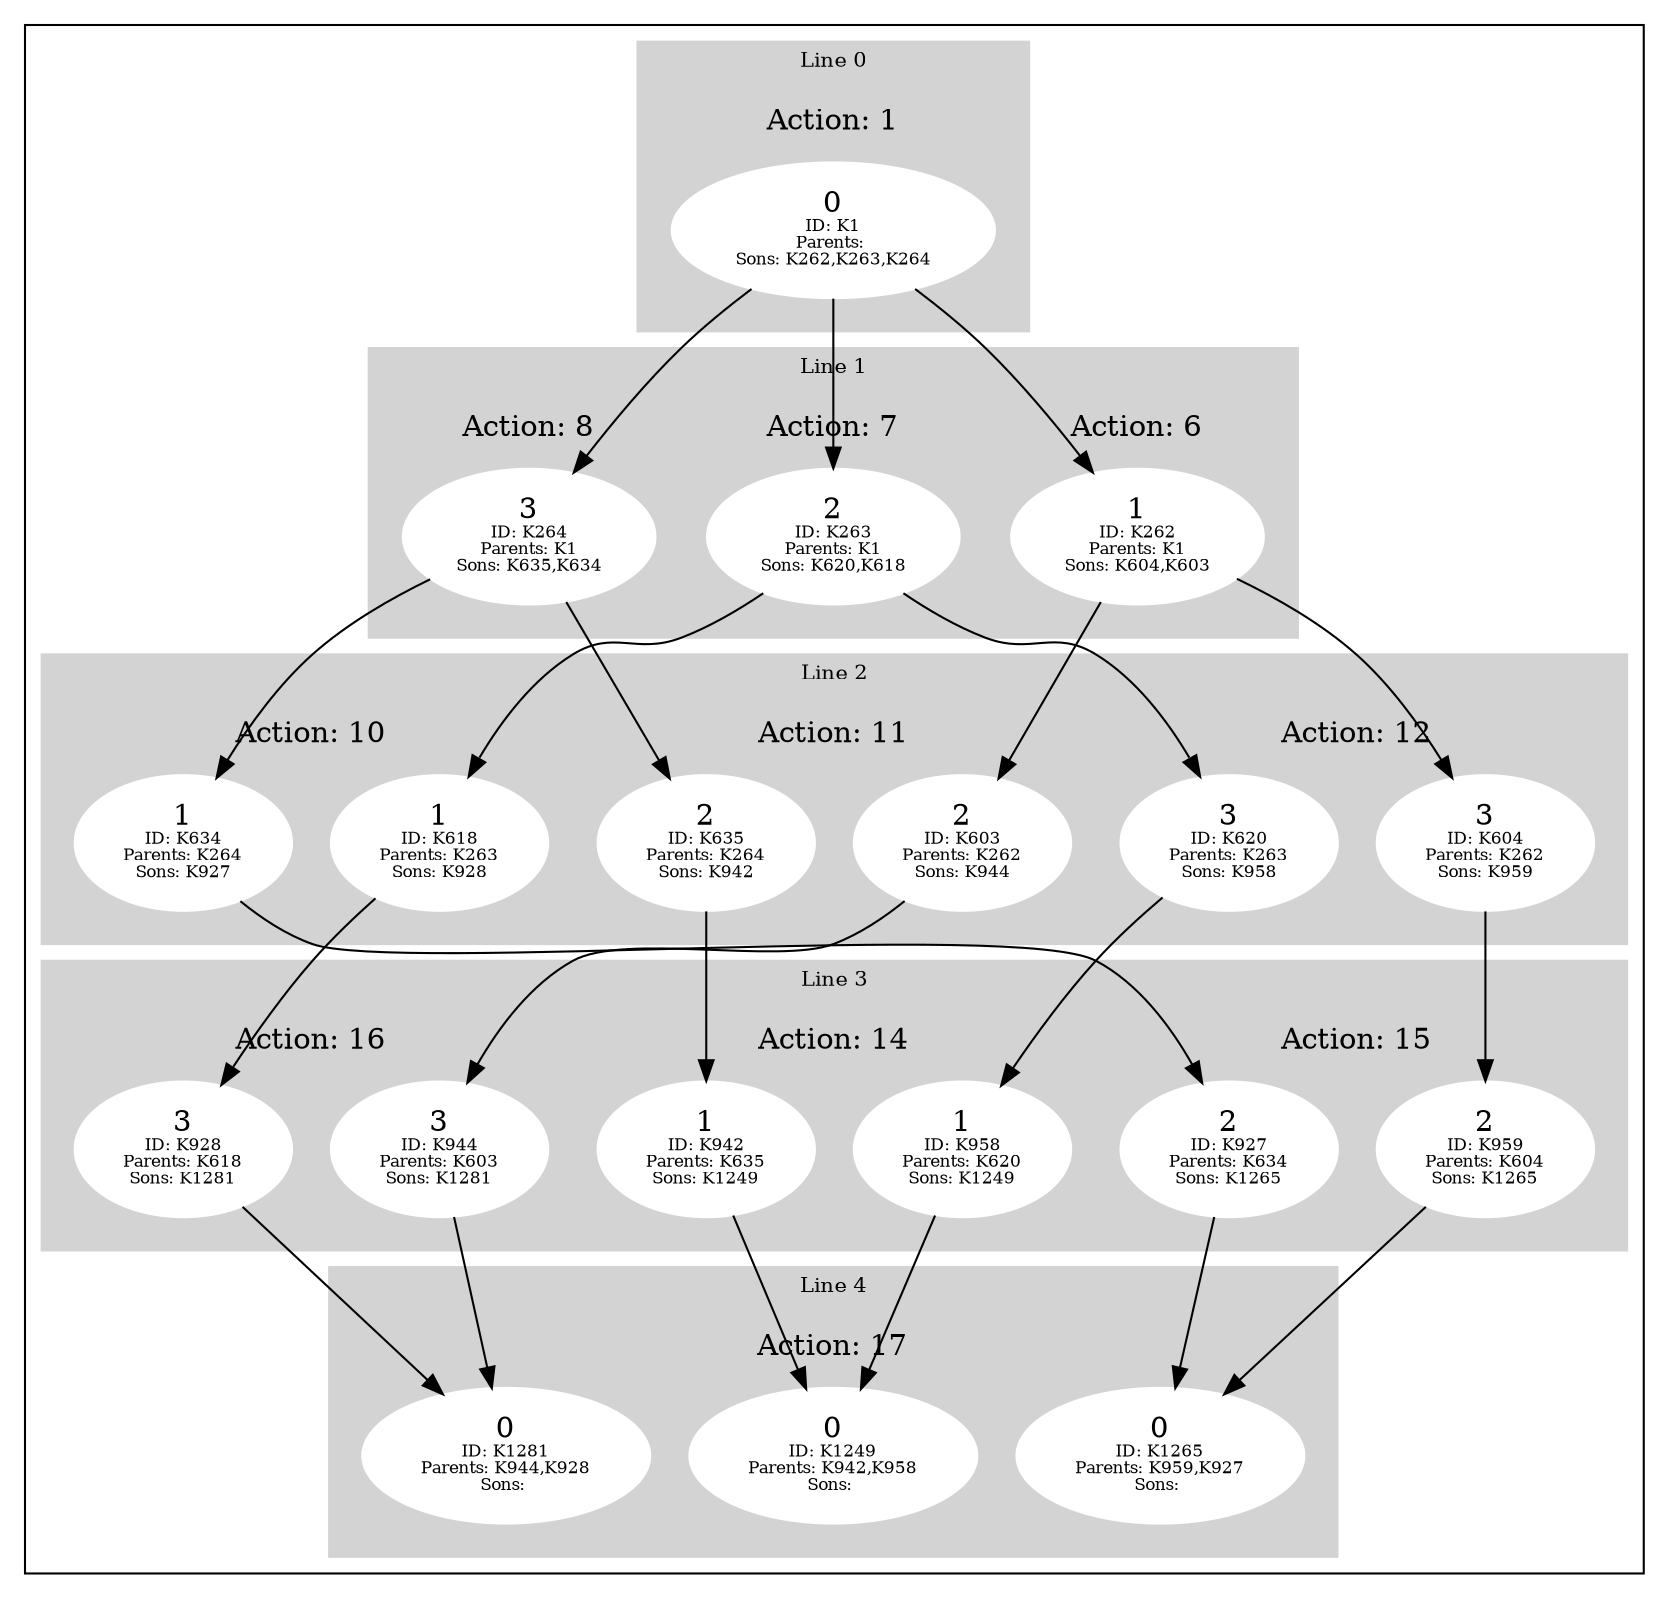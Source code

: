 digraph G {
subgraph cluster_info {
        subgraph cluster_0 {
        style=filled;
        color=lightgrey;
        node [style=filled,color=white];
        subgraph cluster_act_1 {
label = "Action: 1"step_K1 [  label=<0<BR /><FONT POINT-SIZE="8">ID: K1</FONT><BR /><FONT POINT-SIZE="8">Parents: </FONT><BR /><FONT POINT-SIZE="8">Sons: K262,K263,K264</FONT>>]
}

        fontsize="10"
        label = "Line 0";
        }

        subgraph cluster_4 {
        style=filled;
        color=lightgrey;
        node [style=filled,color=white];
        subgraph cluster_act_17 {
label = "Action: 17"step_K1265 [  label=<0<BR /><FONT POINT-SIZE="8">ID: K1265</FONT><BR /><FONT POINT-SIZE="8">Parents: K959,K927</FONT><BR /><FONT POINT-SIZE="8">Sons: </FONT>>]
step_K1281 [  label=<0<BR /><FONT POINT-SIZE="8">ID: K1281</FONT><BR /><FONT POINT-SIZE="8">Parents: K944,K928</FONT><BR /><FONT POINT-SIZE="8">Sons: </FONT>>]
step_K1249 [  label=<0<BR /><FONT POINT-SIZE="8">ID: K1249</FONT><BR /><FONT POINT-SIZE="8">Parents: K942,K958</FONT><BR /><FONT POINT-SIZE="8">Sons: </FONT>>]
}
subgraph cluster_act_17 {
label = "Action: 17"step_K1265 [  label=<0<BR /><FONT POINT-SIZE="8">ID: K1265</FONT><BR /><FONT POINT-SIZE="8">Parents: K959,K927</FONT><BR /><FONT POINT-SIZE="8">Sons: </FONT>>]
step_K1281 [  label=<0<BR /><FONT POINT-SIZE="8">ID: K1281</FONT><BR /><FONT POINT-SIZE="8">Parents: K944,K928</FONT><BR /><FONT POINT-SIZE="8">Sons: </FONT>>]
step_K1249 [  label=<0<BR /><FONT POINT-SIZE="8">ID: K1249</FONT><BR /><FONT POINT-SIZE="8">Parents: K942,K958</FONT><BR /><FONT POINT-SIZE="8">Sons: </FONT>>]
}
subgraph cluster_act_17 {
label = "Action: 17"step_K1265 [  label=<0<BR /><FONT POINT-SIZE="8">ID: K1265</FONT><BR /><FONT POINT-SIZE="8">Parents: K959,K927</FONT><BR /><FONT POINT-SIZE="8">Sons: </FONT>>]
step_K1281 [  label=<0<BR /><FONT POINT-SIZE="8">ID: K1281</FONT><BR /><FONT POINT-SIZE="8">Parents: K944,K928</FONT><BR /><FONT POINT-SIZE="8">Sons: </FONT>>]
step_K1249 [  label=<0<BR /><FONT POINT-SIZE="8">ID: K1249</FONT><BR /><FONT POINT-SIZE="8">Parents: K942,K958</FONT><BR /><FONT POINT-SIZE="8">Sons: </FONT>>]
}

        fontsize="10"
        label = "Line 4";
        }

        subgraph cluster_2 {
        style=filled;
        color=lightgrey;
        node [style=filled,color=white];
        subgraph cluster_act_12 {
label = "Action: 12"step_K604 [  label=<3<BR /><FONT POINT-SIZE="8">ID: K604</FONT><BR /><FONT POINT-SIZE="8">Parents: K262</FONT><BR /><FONT POINT-SIZE="8">Sons: K959</FONT>>]
step_K620 [  label=<3<BR /><FONT POINT-SIZE="8">ID: K620</FONT><BR /><FONT POINT-SIZE="8">Parents: K263</FONT><BR /><FONT POINT-SIZE="8">Sons: K958</FONT>>]
}
subgraph cluster_act_11 {
label = "Action: 11"step_K635 [  label=<2<BR /><FONT POINT-SIZE="8">ID: K635</FONT><BR /><FONT POINT-SIZE="8">Parents: K264</FONT><BR /><FONT POINT-SIZE="8">Sons: K942</FONT>>]
step_K603 [  label=<2<BR /><FONT POINT-SIZE="8">ID: K603</FONT><BR /><FONT POINT-SIZE="8">Parents: K262</FONT><BR /><FONT POINT-SIZE="8">Sons: K944</FONT>>]
}
subgraph cluster_act_12 {
label = "Action: 12"step_K604 [  label=<3<BR /><FONT POINT-SIZE="8">ID: K604</FONT><BR /><FONT POINT-SIZE="8">Parents: K262</FONT><BR /><FONT POINT-SIZE="8">Sons: K959</FONT>>]
step_K620 [  label=<3<BR /><FONT POINT-SIZE="8">ID: K620</FONT><BR /><FONT POINT-SIZE="8">Parents: K263</FONT><BR /><FONT POINT-SIZE="8">Sons: K958</FONT>>]
}
subgraph cluster_act_10 {
label = "Action: 10"step_K618 [  label=<1<BR /><FONT POINT-SIZE="8">ID: K618</FONT><BR /><FONT POINT-SIZE="8">Parents: K263</FONT><BR /><FONT POINT-SIZE="8">Sons: K928</FONT>>]
step_K634 [  label=<1<BR /><FONT POINT-SIZE="8">ID: K634</FONT><BR /><FONT POINT-SIZE="8">Parents: K264</FONT><BR /><FONT POINT-SIZE="8">Sons: K927</FONT>>]
}
subgraph cluster_act_10 {
label = "Action: 10"step_K618 [  label=<1<BR /><FONT POINT-SIZE="8">ID: K618</FONT><BR /><FONT POINT-SIZE="8">Parents: K263</FONT><BR /><FONT POINT-SIZE="8">Sons: K928</FONT>>]
step_K634 [  label=<1<BR /><FONT POINT-SIZE="8">ID: K634</FONT><BR /><FONT POINT-SIZE="8">Parents: K264</FONT><BR /><FONT POINT-SIZE="8">Sons: K927</FONT>>]
}
subgraph cluster_act_11 {
label = "Action: 11"step_K635 [  label=<2<BR /><FONT POINT-SIZE="8">ID: K635</FONT><BR /><FONT POINT-SIZE="8">Parents: K264</FONT><BR /><FONT POINT-SIZE="8">Sons: K942</FONT>>]
step_K603 [  label=<2<BR /><FONT POINT-SIZE="8">ID: K603</FONT><BR /><FONT POINT-SIZE="8">Parents: K262</FONT><BR /><FONT POINT-SIZE="8">Sons: K944</FONT>>]
}

        fontsize="10"
        label = "Line 2";
        }

        subgraph cluster_3 {
        style=filled;
        color=lightgrey;
        node [style=filled,color=white];
        subgraph cluster_act_16 {
label = "Action: 16"step_K944 [  label=<3<BR /><FONT POINT-SIZE="8">ID: K944</FONT><BR /><FONT POINT-SIZE="8">Parents: K603</FONT><BR /><FONT POINT-SIZE="8">Sons: K1281</FONT>>]
step_K928 [  label=<3<BR /><FONT POINT-SIZE="8">ID: K928</FONT><BR /><FONT POINT-SIZE="8">Parents: K618</FONT><BR /><FONT POINT-SIZE="8">Sons: K1281</FONT>>]
}
subgraph cluster_act_16 {
label = "Action: 16"step_K944 [  label=<3<BR /><FONT POINT-SIZE="8">ID: K944</FONT><BR /><FONT POINT-SIZE="8">Parents: K603</FONT><BR /><FONT POINT-SIZE="8">Sons: K1281</FONT>>]
step_K928 [  label=<3<BR /><FONT POINT-SIZE="8">ID: K928</FONT><BR /><FONT POINT-SIZE="8">Parents: K618</FONT><BR /><FONT POINT-SIZE="8">Sons: K1281</FONT>>]
}
subgraph cluster_act_15 {
label = "Action: 15"step_K959 [  label=<2<BR /><FONT POINT-SIZE="8">ID: K959</FONT><BR /><FONT POINT-SIZE="8">Parents: K604</FONT><BR /><FONT POINT-SIZE="8">Sons: K1265</FONT>>]
step_K927 [  label=<2<BR /><FONT POINT-SIZE="8">ID: K927</FONT><BR /><FONT POINT-SIZE="8">Parents: K634</FONT><BR /><FONT POINT-SIZE="8">Sons: K1265</FONT>>]
}
subgraph cluster_act_14 {
label = "Action: 14"step_K942 [  label=<1<BR /><FONT POINT-SIZE="8">ID: K942</FONT><BR /><FONT POINT-SIZE="8">Parents: K635</FONT><BR /><FONT POINT-SIZE="8">Sons: K1249</FONT>>]
step_K958 [  label=<1<BR /><FONT POINT-SIZE="8">ID: K958</FONT><BR /><FONT POINT-SIZE="8">Parents: K620</FONT><BR /><FONT POINT-SIZE="8">Sons: K1249</FONT>>]
}
subgraph cluster_act_15 {
label = "Action: 15"step_K959 [  label=<2<BR /><FONT POINT-SIZE="8">ID: K959</FONT><BR /><FONT POINT-SIZE="8">Parents: K604</FONT><BR /><FONT POINT-SIZE="8">Sons: K1265</FONT>>]
step_K927 [  label=<2<BR /><FONT POINT-SIZE="8">ID: K927</FONT><BR /><FONT POINT-SIZE="8">Parents: K634</FONT><BR /><FONT POINT-SIZE="8">Sons: K1265</FONT>>]
}
subgraph cluster_act_14 {
label = "Action: 14"step_K942 [  label=<1<BR /><FONT POINT-SIZE="8">ID: K942</FONT><BR /><FONT POINT-SIZE="8">Parents: K635</FONT><BR /><FONT POINT-SIZE="8">Sons: K1249</FONT>>]
step_K958 [  label=<1<BR /><FONT POINT-SIZE="8">ID: K958</FONT><BR /><FONT POINT-SIZE="8">Parents: K620</FONT><BR /><FONT POINT-SIZE="8">Sons: K1249</FONT>>]
}

        fontsize="10"
        label = "Line 3";
        }

        subgraph cluster_1 {
        style=filled;
        color=lightgrey;
        node [style=filled,color=white];
        subgraph cluster_act_6 {
label = "Action: 6"step_K262 [  label=<1<BR /><FONT POINT-SIZE="8">ID: K262</FONT><BR /><FONT POINT-SIZE="8">Parents: K1</FONT><BR /><FONT POINT-SIZE="8">Sons: K604,K603</FONT>>]
}
subgraph cluster_act_7 {
label = "Action: 7"step_K263 [  label=<2<BR /><FONT POINT-SIZE="8">ID: K263</FONT><BR /><FONT POINT-SIZE="8">Parents: K1</FONT><BR /><FONT POINT-SIZE="8">Sons: K620,K618</FONT>>]
}
subgraph cluster_act_8 {
label = "Action: 8"step_K264 [  label=<3<BR /><FONT POINT-SIZE="8">ID: K264</FONT><BR /><FONT POINT-SIZE="8">Parents: K1</FONT><BR /><FONT POINT-SIZE="8">Sons: K635,K634</FONT>>]
}

        fontsize="10"
        label = "Line 1";
        }
step_K620 -> step_K958; 
step_K604 -> step_K959; 
step_K1 -> step_K264; 
step_K262 -> step_K603; 
step_K263 -> step_K620; 
step_K958 -> step_K1249; 
step_K263 -> step_K618; 
step_K635 -> step_K942; 
step_K942 -> step_K1249; 
step_K618 -> step_K928; 
step_K262 -> step_K604; 
step_K264 -> step_K634; 
step_K1 -> step_K262; 
step_K959 -> step_K1265; 
step_K603 -> step_K944; 
step_K927 -> step_K1265; 
step_K928 -> step_K1281; 
step_K944 -> step_K1281; 
step_K634 -> step_K927; 
step_K1 -> step_K263; 
step_K264 -> step_K635; 
}}